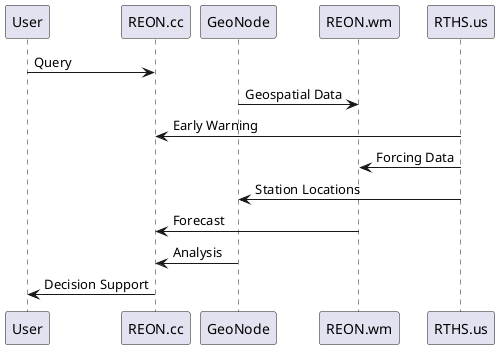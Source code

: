 @startuml
User -> REON.cc: Query
GeoNode -> REON.wm: Geospatial Data
RTHS.us -> REON.cc: Early Warning
RTHS.us -> REON.wm: Forcing Data
RTHS.us -> GeoNode: Station Locations
REON.wm -> REON.cc: Forecast
GeoNode -> REON.cc: Analysis
REON.cc -> User: Decision Support
@enduml